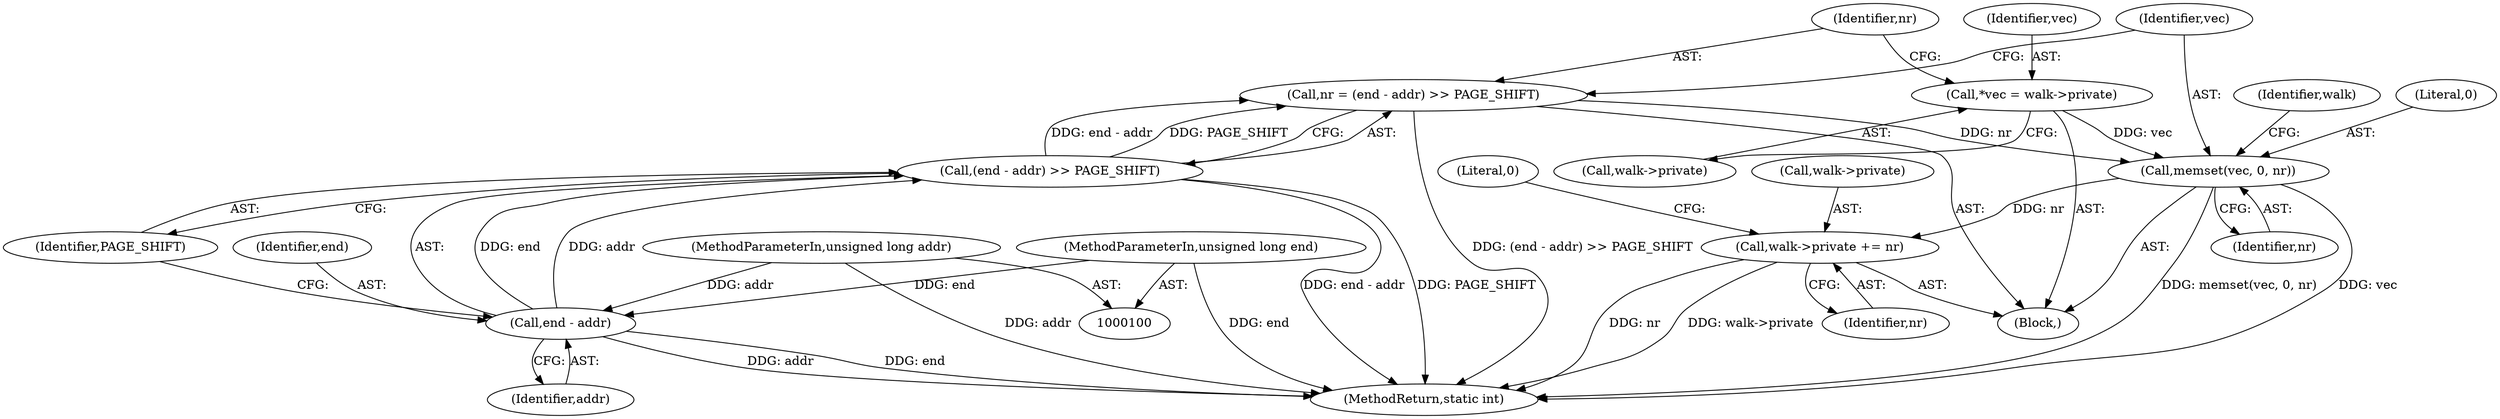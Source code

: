 digraph "0_linux_574823bfab82d9d8fa47f422778043fbb4b4f50e_2@API" {
"1000119" [label="(Call,memset(vec, 0, nr))"];
"1000106" [label="(Call,*vec = walk->private)"];
"1000112" [label="(Call,nr = (end - addr) >> PAGE_SHIFT)"];
"1000114" [label="(Call,(end - addr) >> PAGE_SHIFT)"];
"1000115" [label="(Call,end - addr)"];
"1000102" [label="(MethodParameterIn,unsigned long end)"];
"1000101" [label="(MethodParameterIn,unsigned long addr)"];
"1000123" [label="(Call,walk->private += nr)"];
"1000106" [label="(Call,*vec = walk->private)"];
"1000112" [label="(Call,nr = (end - addr) >> PAGE_SHIFT)"];
"1000122" [label="(Identifier,nr)"];
"1000113" [label="(Identifier,nr)"];
"1000116" [label="(Identifier,end)"];
"1000114" [label="(Call,(end - addr) >> PAGE_SHIFT)"];
"1000101" [label="(MethodParameterIn,unsigned long addr)"];
"1000118" [label="(Identifier,PAGE_SHIFT)"];
"1000125" [label="(Identifier,walk)"];
"1000108" [label="(Call,walk->private)"];
"1000107" [label="(Identifier,vec)"];
"1000115" [label="(Call,end - addr)"];
"1000129" [label="(Literal,0)"];
"1000121" [label="(Literal,0)"];
"1000130" [label="(MethodReturn,static int)"];
"1000123" [label="(Call,walk->private += nr)"];
"1000104" [label="(Block,)"];
"1000102" [label="(MethodParameterIn,unsigned long end)"];
"1000127" [label="(Identifier,nr)"];
"1000120" [label="(Identifier,vec)"];
"1000117" [label="(Identifier,addr)"];
"1000124" [label="(Call,walk->private)"];
"1000119" [label="(Call,memset(vec, 0, nr))"];
"1000119" -> "1000104"  [label="AST: "];
"1000119" -> "1000122"  [label="CFG: "];
"1000120" -> "1000119"  [label="AST: "];
"1000121" -> "1000119"  [label="AST: "];
"1000122" -> "1000119"  [label="AST: "];
"1000125" -> "1000119"  [label="CFG: "];
"1000119" -> "1000130"  [label="DDG: memset(vec, 0, nr)"];
"1000119" -> "1000130"  [label="DDG: vec"];
"1000106" -> "1000119"  [label="DDG: vec"];
"1000112" -> "1000119"  [label="DDG: nr"];
"1000119" -> "1000123"  [label="DDG: nr"];
"1000106" -> "1000104"  [label="AST: "];
"1000106" -> "1000108"  [label="CFG: "];
"1000107" -> "1000106"  [label="AST: "];
"1000108" -> "1000106"  [label="AST: "];
"1000113" -> "1000106"  [label="CFG: "];
"1000112" -> "1000104"  [label="AST: "];
"1000112" -> "1000114"  [label="CFG: "];
"1000113" -> "1000112"  [label="AST: "];
"1000114" -> "1000112"  [label="AST: "];
"1000120" -> "1000112"  [label="CFG: "];
"1000112" -> "1000130"  [label="DDG: (end - addr) >> PAGE_SHIFT"];
"1000114" -> "1000112"  [label="DDG: end - addr"];
"1000114" -> "1000112"  [label="DDG: PAGE_SHIFT"];
"1000114" -> "1000118"  [label="CFG: "];
"1000115" -> "1000114"  [label="AST: "];
"1000118" -> "1000114"  [label="AST: "];
"1000114" -> "1000130"  [label="DDG: end - addr"];
"1000114" -> "1000130"  [label="DDG: PAGE_SHIFT"];
"1000115" -> "1000114"  [label="DDG: end"];
"1000115" -> "1000114"  [label="DDG: addr"];
"1000115" -> "1000117"  [label="CFG: "];
"1000116" -> "1000115"  [label="AST: "];
"1000117" -> "1000115"  [label="AST: "];
"1000118" -> "1000115"  [label="CFG: "];
"1000115" -> "1000130"  [label="DDG: addr"];
"1000115" -> "1000130"  [label="DDG: end"];
"1000102" -> "1000115"  [label="DDG: end"];
"1000101" -> "1000115"  [label="DDG: addr"];
"1000102" -> "1000100"  [label="AST: "];
"1000102" -> "1000130"  [label="DDG: end"];
"1000101" -> "1000100"  [label="AST: "];
"1000101" -> "1000130"  [label="DDG: addr"];
"1000123" -> "1000104"  [label="AST: "];
"1000123" -> "1000127"  [label="CFG: "];
"1000124" -> "1000123"  [label="AST: "];
"1000127" -> "1000123"  [label="AST: "];
"1000129" -> "1000123"  [label="CFG: "];
"1000123" -> "1000130"  [label="DDG: nr"];
"1000123" -> "1000130"  [label="DDG: walk->private"];
}
